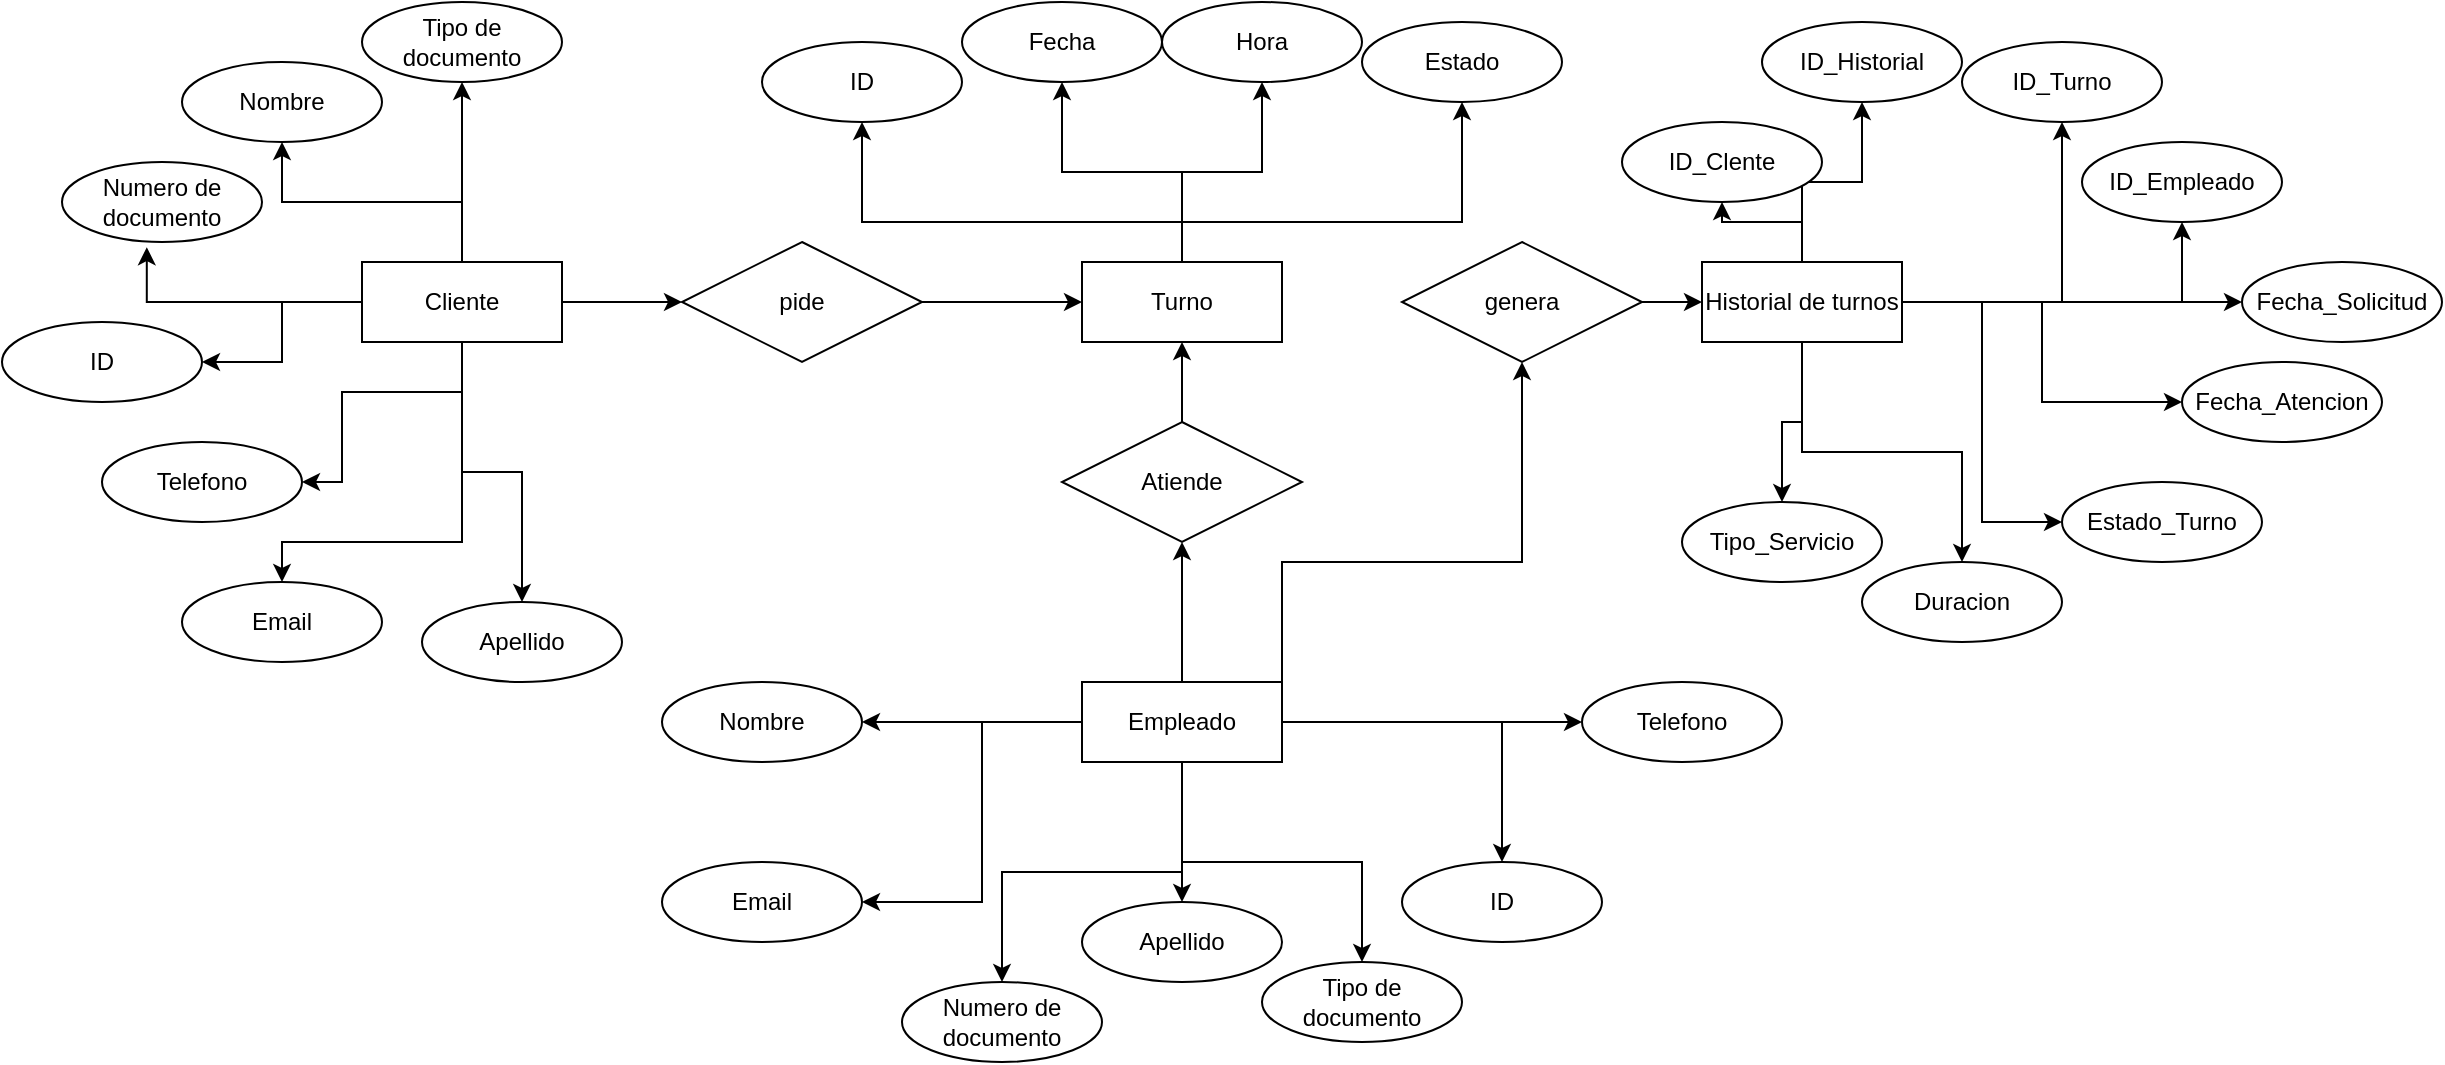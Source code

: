 <mxfile version="24.8.3">
  <diagram id="R2lEEEUBdFMjLlhIrx00" name="Page-1">
    <mxGraphModel dx="2161" dy="558" grid="1" gridSize="10" guides="1" tooltips="1" connect="1" arrows="1" fold="1" page="1" pageScale="1" pageWidth="850" pageHeight="1100" math="0" shadow="0" extFonts="Permanent Marker^https://fonts.googleapis.com/css?family=Permanent+Marker">
      <root>
        <mxCell id="0" />
        <mxCell id="1" parent="0" />
        <mxCell id="I1tFR8Xuxyrx6pCMJgD5-11" style="edgeStyle=orthogonalEdgeStyle;rounded=0;orthogonalLoop=1;jettySize=auto;html=1;" parent="1" source="I1tFR8Xuxyrx6pCMJgD5-1" target="I1tFR8Xuxyrx6pCMJgD5-10" edge="1">
          <mxGeometry relative="1" as="geometry" />
        </mxCell>
        <mxCell id="I1tFR8Xuxyrx6pCMJgD5-23" style="edgeStyle=orthogonalEdgeStyle;rounded=0;orthogonalLoop=1;jettySize=auto;html=1;" parent="1" source="I1tFR8Xuxyrx6pCMJgD5-1" target="I1tFR8Xuxyrx6pCMJgD5-21" edge="1">
          <mxGeometry relative="1" as="geometry" />
        </mxCell>
        <mxCell id="I1tFR8Xuxyrx6pCMJgD5-24" style="edgeStyle=orthogonalEdgeStyle;rounded=0;orthogonalLoop=1;jettySize=auto;html=1;entryX=0.5;entryY=1;entryDx=0;entryDy=0;" parent="1" source="I1tFR8Xuxyrx6pCMJgD5-1" target="I1tFR8Xuxyrx6pCMJgD5-20" edge="1">
          <mxGeometry relative="1" as="geometry" />
        </mxCell>
        <mxCell id="I1tFR8Xuxyrx6pCMJgD5-27" style="edgeStyle=orthogonalEdgeStyle;rounded=0;orthogonalLoop=1;jettySize=auto;html=1;entryX=1;entryY=0.5;entryDx=0;entryDy=0;" parent="1" source="I1tFR8Xuxyrx6pCMJgD5-1" target="I1tFR8Xuxyrx6pCMJgD5-26" edge="1">
          <mxGeometry relative="1" as="geometry" />
        </mxCell>
        <mxCell id="I1tFR8Xuxyrx6pCMJgD5-35" style="edgeStyle=orthogonalEdgeStyle;rounded=0;orthogonalLoop=1;jettySize=auto;html=1;entryX=1;entryY=0.5;entryDx=0;entryDy=0;" parent="1" source="I1tFR8Xuxyrx6pCMJgD5-1" target="I1tFR8Xuxyrx6pCMJgD5-29" edge="1">
          <mxGeometry relative="1" as="geometry">
            <Array as="points">
              <mxPoint x="90" y="205" />
              <mxPoint x="30" y="205" />
              <mxPoint x="30" y="250" />
            </Array>
          </mxGeometry>
        </mxCell>
        <mxCell id="I1tFR8Xuxyrx6pCMJgD5-36" style="edgeStyle=orthogonalEdgeStyle;rounded=0;orthogonalLoop=1;jettySize=auto;html=1;entryX=0.5;entryY=0;entryDx=0;entryDy=0;" parent="1" source="I1tFR8Xuxyrx6pCMJgD5-1" target="I1tFR8Xuxyrx6pCMJgD5-30" edge="1">
          <mxGeometry relative="1" as="geometry">
            <Array as="points">
              <mxPoint x="90" y="280" />
            </Array>
          </mxGeometry>
        </mxCell>
        <mxCell id="I1tFR8Xuxyrx6pCMJgD5-38" style="edgeStyle=orthogonalEdgeStyle;rounded=0;orthogonalLoop=1;jettySize=auto;html=1;entryX=0.5;entryY=0;entryDx=0;entryDy=0;" parent="1" source="I1tFR8Xuxyrx6pCMJgD5-1" target="I1tFR8Xuxyrx6pCMJgD5-37" edge="1">
          <mxGeometry relative="1" as="geometry" />
        </mxCell>
        <mxCell id="I1tFR8Xuxyrx6pCMJgD5-1" value="Cliente" style="whiteSpace=wrap;html=1;align=center;" parent="1" vertex="1">
          <mxGeometry x="40" y="140" width="100" height="40" as="geometry" />
        </mxCell>
        <mxCell id="I1tFR8Xuxyrx6pCMJgD5-43" style="edgeStyle=orthogonalEdgeStyle;rounded=0;orthogonalLoop=1;jettySize=auto;html=1;entryX=0.5;entryY=1;entryDx=0;entryDy=0;" parent="1" source="I1tFR8Xuxyrx6pCMJgD5-3" target="I1tFR8Xuxyrx6pCMJgD5-39" edge="1">
          <mxGeometry relative="1" as="geometry" />
        </mxCell>
        <mxCell id="I1tFR8Xuxyrx6pCMJgD5-44" style="edgeStyle=orthogonalEdgeStyle;rounded=0;orthogonalLoop=1;jettySize=auto;html=1;entryX=0.5;entryY=1;entryDx=0;entryDy=0;" parent="1" source="I1tFR8Xuxyrx6pCMJgD5-3" target="I1tFR8Xuxyrx6pCMJgD5-40" edge="1">
          <mxGeometry relative="1" as="geometry">
            <Array as="points">
              <mxPoint x="450" y="120" />
              <mxPoint x="590" y="120" />
            </Array>
          </mxGeometry>
        </mxCell>
        <mxCell id="I1tFR8Xuxyrx6pCMJgD5-45" style="edgeStyle=orthogonalEdgeStyle;rounded=0;orthogonalLoop=1;jettySize=auto;html=1;entryX=0.5;entryY=1;entryDx=0;entryDy=0;" parent="1" source="I1tFR8Xuxyrx6pCMJgD5-3" target="I1tFR8Xuxyrx6pCMJgD5-41" edge="1">
          <mxGeometry relative="1" as="geometry" />
        </mxCell>
        <mxCell id="I1tFR8Xuxyrx6pCMJgD5-47" style="edgeStyle=orthogonalEdgeStyle;rounded=0;orthogonalLoop=1;jettySize=auto;html=1;entryX=0.5;entryY=1;entryDx=0;entryDy=0;" parent="1" source="I1tFR8Xuxyrx6pCMJgD5-3" target="I1tFR8Xuxyrx6pCMJgD5-42" edge="1">
          <mxGeometry relative="1" as="geometry">
            <Array as="points">
              <mxPoint x="450" y="120" />
              <mxPoint x="290" y="120" />
            </Array>
          </mxGeometry>
        </mxCell>
        <mxCell id="I1tFR8Xuxyrx6pCMJgD5-3" value="Turno" style="whiteSpace=wrap;html=1;align=center;" parent="1" vertex="1">
          <mxGeometry x="400" y="140" width="100" height="40" as="geometry" />
        </mxCell>
        <mxCell id="I1tFR8Xuxyrx6pCMJgD5-17" style="edgeStyle=orthogonalEdgeStyle;rounded=0;orthogonalLoop=1;jettySize=auto;html=1;entryX=0.5;entryY=1;entryDx=0;entryDy=0;" parent="1" source="I1tFR8Xuxyrx6pCMJgD5-4" target="I1tFR8Xuxyrx6pCMJgD5-16" edge="1">
          <mxGeometry relative="1" as="geometry" />
        </mxCell>
        <mxCell id="I1tFR8Xuxyrx6pCMJgD5-66" style="edgeStyle=orthogonalEdgeStyle;rounded=0;orthogonalLoop=1;jettySize=auto;html=1;entryX=0.5;entryY=0;entryDx=0;entryDy=0;" parent="1" source="I1tFR8Xuxyrx6pCMJgD5-4" target="I1tFR8Xuxyrx6pCMJgD5-51" edge="1">
          <mxGeometry relative="1" as="geometry" />
        </mxCell>
        <mxCell id="I1tFR8Xuxyrx6pCMJgD5-67" style="edgeStyle=orthogonalEdgeStyle;rounded=0;orthogonalLoop=1;jettySize=auto;html=1;entryX=0.5;entryY=0;entryDx=0;entryDy=0;" parent="1" source="I1tFR8Xuxyrx6pCMJgD5-4" target="I1tFR8Xuxyrx6pCMJgD5-48" edge="1">
          <mxGeometry relative="1" as="geometry" />
        </mxCell>
        <mxCell id="I1tFR8Xuxyrx6pCMJgD5-68" style="edgeStyle=orthogonalEdgeStyle;rounded=0;orthogonalLoop=1;jettySize=auto;html=1;entryX=0.5;entryY=0;entryDx=0;entryDy=0;" parent="1" source="I1tFR8Xuxyrx6pCMJgD5-4" target="I1tFR8Xuxyrx6pCMJgD5-52" edge="1">
          <mxGeometry relative="1" as="geometry" />
        </mxCell>
        <mxCell id="I1tFR8Xuxyrx6pCMJgD5-69" style="edgeStyle=orthogonalEdgeStyle;rounded=0;orthogonalLoop=1;jettySize=auto;html=1;" parent="1" source="I1tFR8Xuxyrx6pCMJgD5-4" target="I1tFR8Xuxyrx6pCMJgD5-54" edge="1">
          <mxGeometry relative="1" as="geometry" />
        </mxCell>
        <mxCell id="I1tFR8Xuxyrx6pCMJgD5-70" style="edgeStyle=orthogonalEdgeStyle;rounded=0;orthogonalLoop=1;jettySize=auto;html=1;" parent="1" source="I1tFR8Xuxyrx6pCMJgD5-4" target="I1tFR8Xuxyrx6pCMJgD5-53" edge="1">
          <mxGeometry relative="1" as="geometry" />
        </mxCell>
        <mxCell id="I1tFR8Xuxyrx6pCMJgD5-71" style="edgeStyle=orthogonalEdgeStyle;rounded=0;orthogonalLoop=1;jettySize=auto;html=1;entryX=0;entryY=0.5;entryDx=0;entryDy=0;" parent="1" source="I1tFR8Xuxyrx6pCMJgD5-4" target="I1tFR8Xuxyrx6pCMJgD5-50" edge="1">
          <mxGeometry relative="1" as="geometry" />
        </mxCell>
        <mxCell id="I1tFR8Xuxyrx6pCMJgD5-72" style="edgeStyle=orthogonalEdgeStyle;rounded=0;orthogonalLoop=1;jettySize=auto;html=1;entryX=1;entryY=0.5;entryDx=0;entryDy=0;" parent="1" source="I1tFR8Xuxyrx6pCMJgD5-4" target="I1tFR8Xuxyrx6pCMJgD5-49" edge="1">
          <mxGeometry relative="1" as="geometry">
            <Array as="points">
              <mxPoint x="350" y="370" />
              <mxPoint x="350" y="460" />
            </Array>
          </mxGeometry>
        </mxCell>
        <mxCell id="n_TuMclA5trgmQPyPetW-2" style="edgeStyle=orthogonalEdgeStyle;rounded=0;orthogonalLoop=1;jettySize=auto;html=1;exitX=1;exitY=0;exitDx=0;exitDy=0;entryX=0.5;entryY=1;entryDx=0;entryDy=0;" edge="1" parent="1" source="I1tFR8Xuxyrx6pCMJgD5-4" target="I1tFR8Xuxyrx6pCMJgD5-13">
          <mxGeometry relative="1" as="geometry">
            <Array as="points">
              <mxPoint x="500" y="290" />
              <mxPoint x="620" y="290" />
            </Array>
          </mxGeometry>
        </mxCell>
        <mxCell id="I1tFR8Xuxyrx6pCMJgD5-4" value="Empleado" style="whiteSpace=wrap;html=1;align=center;" parent="1" vertex="1">
          <mxGeometry x="400" y="350" width="100" height="40" as="geometry" />
        </mxCell>
        <mxCell id="I1tFR8Xuxyrx6pCMJgD5-82" style="edgeStyle=orthogonalEdgeStyle;rounded=0;orthogonalLoop=1;jettySize=auto;html=1;" parent="1" source="I1tFR8Xuxyrx6pCMJgD5-8" target="I1tFR8Xuxyrx6pCMJgD5-81" edge="1">
          <mxGeometry relative="1" as="geometry" />
        </mxCell>
        <mxCell id="I1tFR8Xuxyrx6pCMJgD5-83" style="edgeStyle=orthogonalEdgeStyle;rounded=0;orthogonalLoop=1;jettySize=auto;html=1;entryX=0.5;entryY=1;entryDx=0;entryDy=0;" parent="1" source="I1tFR8Xuxyrx6pCMJgD5-8" target="I1tFR8Xuxyrx6pCMJgD5-75" edge="1">
          <mxGeometry relative="1" as="geometry" />
        </mxCell>
        <mxCell id="I1tFR8Xuxyrx6pCMJgD5-85" style="edgeStyle=orthogonalEdgeStyle;rounded=0;orthogonalLoop=1;jettySize=auto;html=1;" parent="1" source="I1tFR8Xuxyrx6pCMJgD5-8" target="I1tFR8Xuxyrx6pCMJgD5-73" edge="1">
          <mxGeometry relative="1" as="geometry" />
        </mxCell>
        <mxCell id="I1tFR8Xuxyrx6pCMJgD5-86" style="edgeStyle=orthogonalEdgeStyle;rounded=0;orthogonalLoop=1;jettySize=auto;html=1;" parent="1" source="I1tFR8Xuxyrx6pCMJgD5-8" target="I1tFR8Xuxyrx6pCMJgD5-76" edge="1">
          <mxGeometry relative="1" as="geometry" />
        </mxCell>
        <mxCell id="I1tFR8Xuxyrx6pCMJgD5-87" style="edgeStyle=orthogonalEdgeStyle;rounded=0;orthogonalLoop=1;jettySize=auto;html=1;" parent="1" source="I1tFR8Xuxyrx6pCMJgD5-8" target="I1tFR8Xuxyrx6pCMJgD5-74" edge="1">
          <mxGeometry relative="1" as="geometry" />
        </mxCell>
        <mxCell id="I1tFR8Xuxyrx6pCMJgD5-88" style="edgeStyle=orthogonalEdgeStyle;rounded=0;orthogonalLoop=1;jettySize=auto;html=1;entryX=0;entryY=0.5;entryDx=0;entryDy=0;" parent="1" source="I1tFR8Xuxyrx6pCMJgD5-8" target="I1tFR8Xuxyrx6pCMJgD5-77" edge="1">
          <mxGeometry relative="1" as="geometry" />
        </mxCell>
        <mxCell id="I1tFR8Xuxyrx6pCMJgD5-89" style="edgeStyle=orthogonalEdgeStyle;rounded=0;orthogonalLoop=1;jettySize=auto;html=1;entryX=0;entryY=0.5;entryDx=0;entryDy=0;" parent="1" source="I1tFR8Xuxyrx6pCMJgD5-8" target="I1tFR8Xuxyrx6pCMJgD5-78" edge="1">
          <mxGeometry relative="1" as="geometry" />
        </mxCell>
        <mxCell id="I1tFR8Xuxyrx6pCMJgD5-90" style="edgeStyle=orthogonalEdgeStyle;rounded=0;orthogonalLoop=1;jettySize=auto;html=1;entryX=0.5;entryY=0;entryDx=0;entryDy=0;" parent="1" source="I1tFR8Xuxyrx6pCMJgD5-8" target="I1tFR8Xuxyrx6pCMJgD5-79" edge="1">
          <mxGeometry relative="1" as="geometry" />
        </mxCell>
        <mxCell id="I1tFR8Xuxyrx6pCMJgD5-91" style="edgeStyle=orthogonalEdgeStyle;rounded=0;orthogonalLoop=1;jettySize=auto;html=1;entryX=0.5;entryY=0;entryDx=0;entryDy=0;" parent="1" source="I1tFR8Xuxyrx6pCMJgD5-8" target="I1tFR8Xuxyrx6pCMJgD5-80" edge="1">
          <mxGeometry relative="1" as="geometry" />
        </mxCell>
        <mxCell id="I1tFR8Xuxyrx6pCMJgD5-8" value="Historial de turnos" style="whiteSpace=wrap;html=1;align=center;" parent="1" vertex="1">
          <mxGeometry x="710" y="140" width="100" height="40" as="geometry" />
        </mxCell>
        <mxCell id="I1tFR8Xuxyrx6pCMJgD5-12" style="edgeStyle=orthogonalEdgeStyle;rounded=0;orthogonalLoop=1;jettySize=auto;html=1;entryX=0;entryY=0.5;entryDx=0;entryDy=0;" parent="1" source="I1tFR8Xuxyrx6pCMJgD5-10" target="I1tFR8Xuxyrx6pCMJgD5-3" edge="1">
          <mxGeometry relative="1" as="geometry" />
        </mxCell>
        <mxCell id="I1tFR8Xuxyrx6pCMJgD5-10" value="pide" style="shape=rhombus;perimeter=rhombusPerimeter;whiteSpace=wrap;html=1;align=center;" parent="1" vertex="1">
          <mxGeometry x="200" y="130" width="120" height="60" as="geometry" />
        </mxCell>
        <mxCell id="I1tFR8Xuxyrx6pCMJgD5-15" style="edgeStyle=orthogonalEdgeStyle;rounded=0;orthogonalLoop=1;jettySize=auto;html=1;" parent="1" source="I1tFR8Xuxyrx6pCMJgD5-13" target="I1tFR8Xuxyrx6pCMJgD5-8" edge="1">
          <mxGeometry relative="1" as="geometry" />
        </mxCell>
        <mxCell id="I1tFR8Xuxyrx6pCMJgD5-13" value="genera" style="shape=rhombus;perimeter=rhombusPerimeter;whiteSpace=wrap;html=1;align=center;" parent="1" vertex="1">
          <mxGeometry x="560" y="130" width="120" height="60" as="geometry" />
        </mxCell>
        <mxCell id="I1tFR8Xuxyrx6pCMJgD5-18" style="edgeStyle=orthogonalEdgeStyle;rounded=0;orthogonalLoop=1;jettySize=auto;html=1;" parent="1" source="I1tFR8Xuxyrx6pCMJgD5-16" target="I1tFR8Xuxyrx6pCMJgD5-3" edge="1">
          <mxGeometry relative="1" as="geometry" />
        </mxCell>
        <mxCell id="I1tFR8Xuxyrx6pCMJgD5-16" value="Atiende" style="shape=rhombus;perimeter=rhombusPerimeter;whiteSpace=wrap;html=1;align=center;" parent="1" vertex="1">
          <mxGeometry x="390" y="220" width="120" height="60" as="geometry" />
        </mxCell>
        <mxCell id="I1tFR8Xuxyrx6pCMJgD5-20" value="Nombre" style="ellipse;whiteSpace=wrap;html=1;align=center;" parent="1" vertex="1">
          <mxGeometry x="-50" y="40" width="100" height="40" as="geometry" />
        </mxCell>
        <mxCell id="I1tFR8Xuxyrx6pCMJgD5-21" value="Tipo de documento" style="ellipse;whiteSpace=wrap;html=1;align=center;" parent="1" vertex="1">
          <mxGeometry x="40" y="10" width="100" height="40" as="geometry" />
        </mxCell>
        <mxCell id="I1tFR8Xuxyrx6pCMJgD5-22" value="Numero de documento" style="ellipse;whiteSpace=wrap;html=1;align=center;" parent="1" vertex="1">
          <mxGeometry x="-110" y="90" width="100" height="40" as="geometry" />
        </mxCell>
        <mxCell id="I1tFR8Xuxyrx6pCMJgD5-25" style="edgeStyle=orthogonalEdgeStyle;rounded=0;orthogonalLoop=1;jettySize=auto;html=1;entryX=0.424;entryY=1.065;entryDx=0;entryDy=0;entryPerimeter=0;" parent="1" source="I1tFR8Xuxyrx6pCMJgD5-1" target="I1tFR8Xuxyrx6pCMJgD5-22" edge="1">
          <mxGeometry relative="1" as="geometry" />
        </mxCell>
        <mxCell id="I1tFR8Xuxyrx6pCMJgD5-26" value="ID" style="ellipse;whiteSpace=wrap;html=1;align=center;" parent="1" vertex="1">
          <mxGeometry x="-140" y="170" width="100" height="40" as="geometry" />
        </mxCell>
        <mxCell id="I1tFR8Xuxyrx6pCMJgD5-29" value="Telefono" style="ellipse;whiteSpace=wrap;html=1;align=center;" parent="1" vertex="1">
          <mxGeometry x="-90" y="230" width="100" height="40" as="geometry" />
        </mxCell>
        <mxCell id="I1tFR8Xuxyrx6pCMJgD5-30" value="Email" style="ellipse;whiteSpace=wrap;html=1;align=center;" parent="1" vertex="1">
          <mxGeometry x="-50" y="300" width="100" height="40" as="geometry" />
        </mxCell>
        <mxCell id="I1tFR8Xuxyrx6pCMJgD5-37" value="Apellido" style="ellipse;whiteSpace=wrap;html=1;align=center;" parent="1" vertex="1">
          <mxGeometry x="70" y="310" width="100" height="40" as="geometry" />
        </mxCell>
        <mxCell id="I1tFR8Xuxyrx6pCMJgD5-39" value="Hora" style="ellipse;whiteSpace=wrap;html=1;align=center;" parent="1" vertex="1">
          <mxGeometry x="440" y="10" width="100" height="40" as="geometry" />
        </mxCell>
        <mxCell id="I1tFR8Xuxyrx6pCMJgD5-40" value="Estado" style="ellipse;whiteSpace=wrap;html=1;align=center;" parent="1" vertex="1">
          <mxGeometry x="540" y="20" width="100" height="40" as="geometry" />
        </mxCell>
        <mxCell id="I1tFR8Xuxyrx6pCMJgD5-41" value="Fecha" style="ellipse;whiteSpace=wrap;html=1;align=center;" parent="1" vertex="1">
          <mxGeometry x="340" y="10" width="100" height="40" as="geometry" />
        </mxCell>
        <mxCell id="I1tFR8Xuxyrx6pCMJgD5-42" value="ID" style="ellipse;whiteSpace=wrap;html=1;align=center;" parent="1" vertex="1">
          <mxGeometry x="240" y="30" width="100" height="40" as="geometry" />
        </mxCell>
        <mxCell id="I1tFR8Xuxyrx6pCMJgD5-48" value="Apellido" style="ellipse;whiteSpace=wrap;html=1;align=center;" parent="1" vertex="1">
          <mxGeometry x="400" y="460" width="100" height="40" as="geometry" />
        </mxCell>
        <mxCell id="I1tFR8Xuxyrx6pCMJgD5-49" value="Email" style="ellipse;whiteSpace=wrap;html=1;align=center;" parent="1" vertex="1">
          <mxGeometry x="190" y="440" width="100" height="40" as="geometry" />
        </mxCell>
        <mxCell id="I1tFR8Xuxyrx6pCMJgD5-50" value="Telefono" style="ellipse;whiteSpace=wrap;html=1;align=center;" parent="1" vertex="1">
          <mxGeometry x="650" y="350" width="100" height="40" as="geometry" />
        </mxCell>
        <mxCell id="I1tFR8Xuxyrx6pCMJgD5-51" value="ID" style="ellipse;whiteSpace=wrap;html=1;align=center;" parent="1" vertex="1">
          <mxGeometry x="560" y="440" width="100" height="40" as="geometry" />
        </mxCell>
        <mxCell id="I1tFR8Xuxyrx6pCMJgD5-52" value="Numero de documento" style="ellipse;whiteSpace=wrap;html=1;align=center;" parent="1" vertex="1">
          <mxGeometry x="310" y="500" width="100" height="40" as="geometry" />
        </mxCell>
        <mxCell id="I1tFR8Xuxyrx6pCMJgD5-53" value="Nombre" style="ellipse;whiteSpace=wrap;html=1;align=center;" parent="1" vertex="1">
          <mxGeometry x="190" y="350" width="100" height="40" as="geometry" />
        </mxCell>
        <mxCell id="I1tFR8Xuxyrx6pCMJgD5-54" value="Tipo de documento" style="ellipse;whiteSpace=wrap;html=1;align=center;" parent="1" vertex="1">
          <mxGeometry x="490" y="490" width="100" height="40" as="geometry" />
        </mxCell>
        <mxCell id="I1tFR8Xuxyrx6pCMJgD5-73" value="ID_Turno" style="ellipse;whiteSpace=wrap;html=1;align=center;" parent="1" vertex="1">
          <mxGeometry x="840" y="30" width="100" height="40" as="geometry" />
        </mxCell>
        <mxCell id="I1tFR8Xuxyrx6pCMJgD5-74" value="Fecha_Solicitud" style="ellipse;whiteSpace=wrap;html=1;align=center;" parent="1" vertex="1">
          <mxGeometry x="980" y="140" width="100" height="40" as="geometry" />
        </mxCell>
        <mxCell id="I1tFR8Xuxyrx6pCMJgD5-75" value="ID_Historial" style="ellipse;whiteSpace=wrap;html=1;align=center;" parent="1" vertex="1">
          <mxGeometry x="740" y="20" width="100" height="40" as="geometry" />
        </mxCell>
        <mxCell id="I1tFR8Xuxyrx6pCMJgD5-76" value="ID_Empleado" style="ellipse;whiteSpace=wrap;html=1;align=center;" parent="1" vertex="1">
          <mxGeometry x="900" y="80" width="100" height="40" as="geometry" />
        </mxCell>
        <mxCell id="I1tFR8Xuxyrx6pCMJgD5-77" value="Fecha_Atencion" style="ellipse;whiteSpace=wrap;html=1;align=center;" parent="1" vertex="1">
          <mxGeometry x="950" y="190" width="100" height="40" as="geometry" />
        </mxCell>
        <mxCell id="I1tFR8Xuxyrx6pCMJgD5-78" value="Estado_Turno" style="ellipse;whiteSpace=wrap;html=1;align=center;" parent="1" vertex="1">
          <mxGeometry x="890" y="250" width="100" height="40" as="geometry" />
        </mxCell>
        <mxCell id="I1tFR8Xuxyrx6pCMJgD5-79" value="Duracion" style="ellipse;whiteSpace=wrap;html=1;align=center;" parent="1" vertex="1">
          <mxGeometry x="790" y="290" width="100" height="40" as="geometry" />
        </mxCell>
        <mxCell id="I1tFR8Xuxyrx6pCMJgD5-80" value="Tipo_Servicio" style="ellipse;whiteSpace=wrap;html=1;align=center;" parent="1" vertex="1">
          <mxGeometry x="700" y="260" width="100" height="40" as="geometry" />
        </mxCell>
        <mxCell id="I1tFR8Xuxyrx6pCMJgD5-81" value="ID_Clente" style="ellipse;whiteSpace=wrap;html=1;align=center;" parent="1" vertex="1">
          <mxGeometry x="670" y="70" width="100" height="40" as="geometry" />
        </mxCell>
      </root>
    </mxGraphModel>
  </diagram>
</mxfile>
